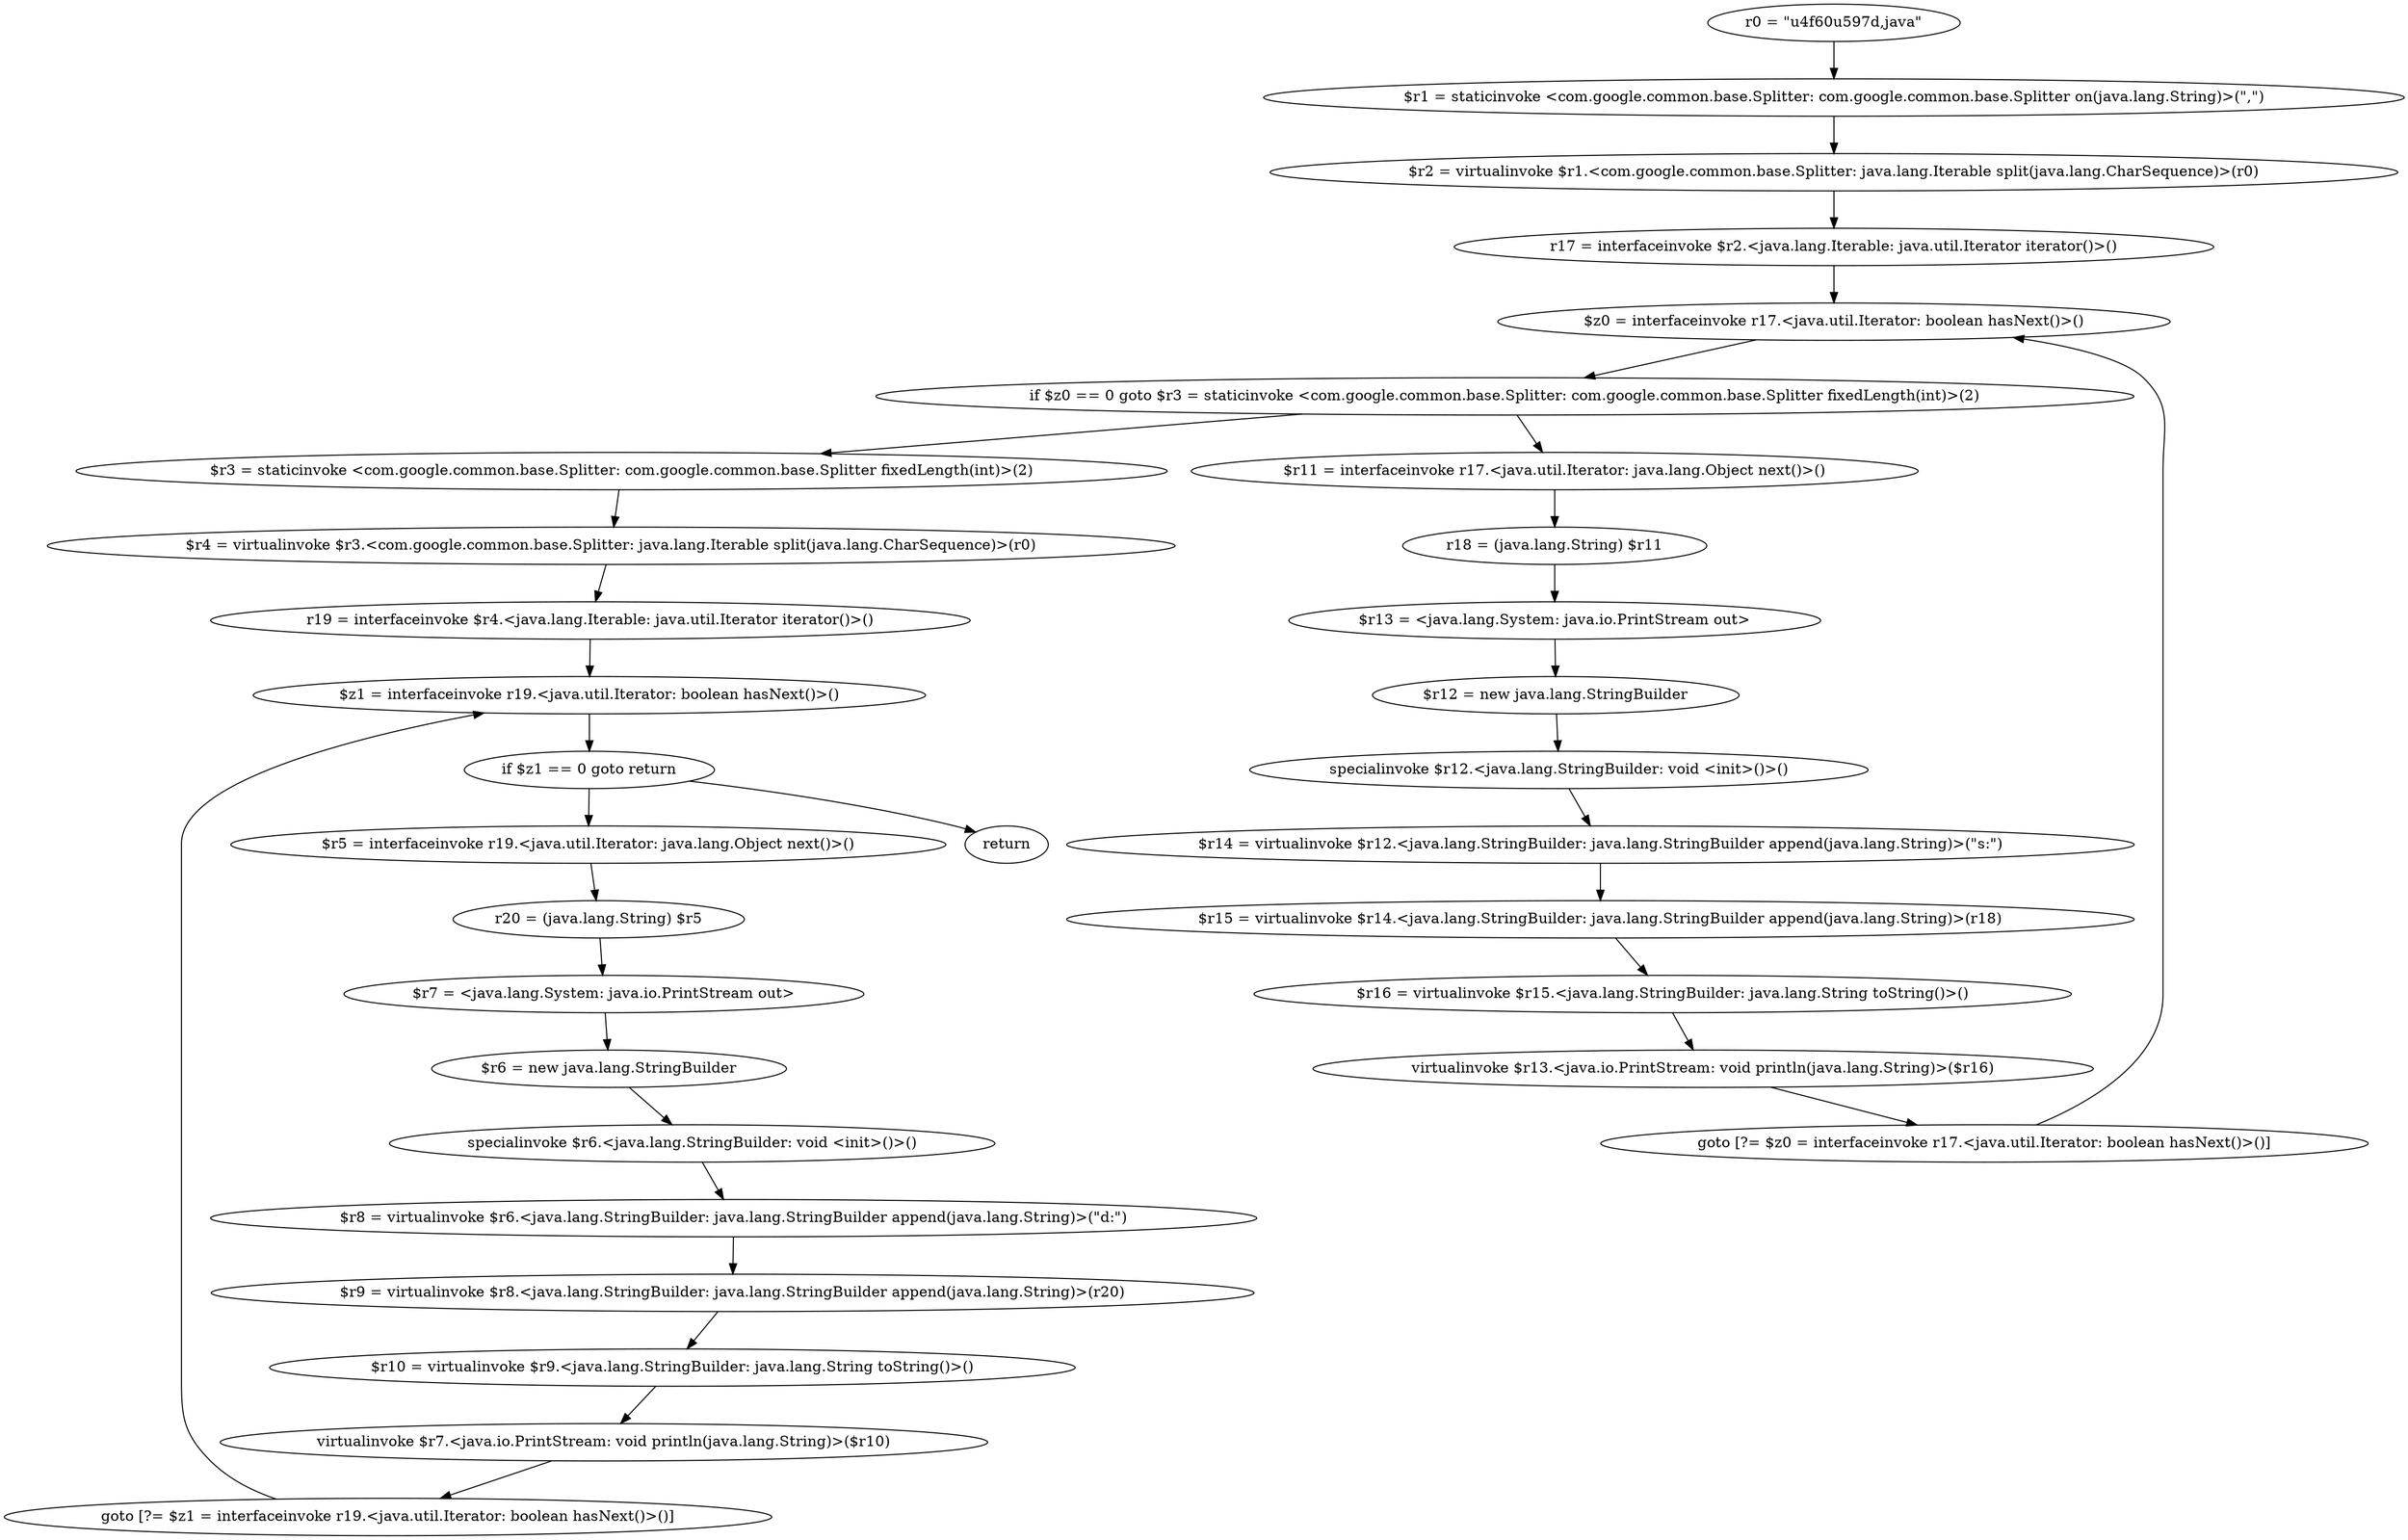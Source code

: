 digraph "unitGraph" {
    "r0 = \"\u4f60\u597d,java\""
    "$r1 = staticinvoke <com.google.common.base.Splitter: com.google.common.base.Splitter on(java.lang.String)>(\",\")"
    "$r2 = virtualinvoke $r1.<com.google.common.base.Splitter: java.lang.Iterable split(java.lang.CharSequence)>(r0)"
    "r17 = interfaceinvoke $r2.<java.lang.Iterable: java.util.Iterator iterator()>()"
    "$z0 = interfaceinvoke r17.<java.util.Iterator: boolean hasNext()>()"
    "if $z0 == 0 goto $r3 = staticinvoke <com.google.common.base.Splitter: com.google.common.base.Splitter fixedLength(int)>(2)"
    "$r11 = interfaceinvoke r17.<java.util.Iterator: java.lang.Object next()>()"
    "r18 = (java.lang.String) $r11"
    "$r13 = <java.lang.System: java.io.PrintStream out>"
    "$r12 = new java.lang.StringBuilder"
    "specialinvoke $r12.<java.lang.StringBuilder: void <init>()>()"
    "$r14 = virtualinvoke $r12.<java.lang.StringBuilder: java.lang.StringBuilder append(java.lang.String)>(\"s:\")"
    "$r15 = virtualinvoke $r14.<java.lang.StringBuilder: java.lang.StringBuilder append(java.lang.String)>(r18)"
    "$r16 = virtualinvoke $r15.<java.lang.StringBuilder: java.lang.String toString()>()"
    "virtualinvoke $r13.<java.io.PrintStream: void println(java.lang.String)>($r16)"
    "goto [?= $z0 = interfaceinvoke r17.<java.util.Iterator: boolean hasNext()>()]"
    "$r3 = staticinvoke <com.google.common.base.Splitter: com.google.common.base.Splitter fixedLength(int)>(2)"
    "$r4 = virtualinvoke $r3.<com.google.common.base.Splitter: java.lang.Iterable split(java.lang.CharSequence)>(r0)"
    "r19 = interfaceinvoke $r4.<java.lang.Iterable: java.util.Iterator iterator()>()"
    "$z1 = interfaceinvoke r19.<java.util.Iterator: boolean hasNext()>()"
    "if $z1 == 0 goto return"
    "$r5 = interfaceinvoke r19.<java.util.Iterator: java.lang.Object next()>()"
    "r20 = (java.lang.String) $r5"
    "$r7 = <java.lang.System: java.io.PrintStream out>"
    "$r6 = new java.lang.StringBuilder"
    "specialinvoke $r6.<java.lang.StringBuilder: void <init>()>()"
    "$r8 = virtualinvoke $r6.<java.lang.StringBuilder: java.lang.StringBuilder append(java.lang.String)>(\"d:\")"
    "$r9 = virtualinvoke $r8.<java.lang.StringBuilder: java.lang.StringBuilder append(java.lang.String)>(r20)"
    "$r10 = virtualinvoke $r9.<java.lang.StringBuilder: java.lang.String toString()>()"
    "virtualinvoke $r7.<java.io.PrintStream: void println(java.lang.String)>($r10)"
    "goto [?= $z1 = interfaceinvoke r19.<java.util.Iterator: boolean hasNext()>()]"
    "return"
    "r0 = \"\u4f60\u597d,java\""->"$r1 = staticinvoke <com.google.common.base.Splitter: com.google.common.base.Splitter on(java.lang.String)>(\",\")";
    "$r1 = staticinvoke <com.google.common.base.Splitter: com.google.common.base.Splitter on(java.lang.String)>(\",\")"->"$r2 = virtualinvoke $r1.<com.google.common.base.Splitter: java.lang.Iterable split(java.lang.CharSequence)>(r0)";
    "$r2 = virtualinvoke $r1.<com.google.common.base.Splitter: java.lang.Iterable split(java.lang.CharSequence)>(r0)"->"r17 = interfaceinvoke $r2.<java.lang.Iterable: java.util.Iterator iterator()>()";
    "r17 = interfaceinvoke $r2.<java.lang.Iterable: java.util.Iterator iterator()>()"->"$z0 = interfaceinvoke r17.<java.util.Iterator: boolean hasNext()>()";
    "$z0 = interfaceinvoke r17.<java.util.Iterator: boolean hasNext()>()"->"if $z0 == 0 goto $r3 = staticinvoke <com.google.common.base.Splitter: com.google.common.base.Splitter fixedLength(int)>(2)";
    "if $z0 == 0 goto $r3 = staticinvoke <com.google.common.base.Splitter: com.google.common.base.Splitter fixedLength(int)>(2)"->"$r11 = interfaceinvoke r17.<java.util.Iterator: java.lang.Object next()>()";
    "if $z0 == 0 goto $r3 = staticinvoke <com.google.common.base.Splitter: com.google.common.base.Splitter fixedLength(int)>(2)"->"$r3 = staticinvoke <com.google.common.base.Splitter: com.google.common.base.Splitter fixedLength(int)>(2)";
    "$r11 = interfaceinvoke r17.<java.util.Iterator: java.lang.Object next()>()"->"r18 = (java.lang.String) $r11";
    "r18 = (java.lang.String) $r11"->"$r13 = <java.lang.System: java.io.PrintStream out>";
    "$r13 = <java.lang.System: java.io.PrintStream out>"->"$r12 = new java.lang.StringBuilder";
    "$r12 = new java.lang.StringBuilder"->"specialinvoke $r12.<java.lang.StringBuilder: void <init>()>()";
    "specialinvoke $r12.<java.lang.StringBuilder: void <init>()>()"->"$r14 = virtualinvoke $r12.<java.lang.StringBuilder: java.lang.StringBuilder append(java.lang.String)>(\"s:\")";
    "$r14 = virtualinvoke $r12.<java.lang.StringBuilder: java.lang.StringBuilder append(java.lang.String)>(\"s:\")"->"$r15 = virtualinvoke $r14.<java.lang.StringBuilder: java.lang.StringBuilder append(java.lang.String)>(r18)";
    "$r15 = virtualinvoke $r14.<java.lang.StringBuilder: java.lang.StringBuilder append(java.lang.String)>(r18)"->"$r16 = virtualinvoke $r15.<java.lang.StringBuilder: java.lang.String toString()>()";
    "$r16 = virtualinvoke $r15.<java.lang.StringBuilder: java.lang.String toString()>()"->"virtualinvoke $r13.<java.io.PrintStream: void println(java.lang.String)>($r16)";
    "virtualinvoke $r13.<java.io.PrintStream: void println(java.lang.String)>($r16)"->"goto [?= $z0 = interfaceinvoke r17.<java.util.Iterator: boolean hasNext()>()]";
    "goto [?= $z0 = interfaceinvoke r17.<java.util.Iterator: boolean hasNext()>()]"->"$z0 = interfaceinvoke r17.<java.util.Iterator: boolean hasNext()>()";
    "$r3 = staticinvoke <com.google.common.base.Splitter: com.google.common.base.Splitter fixedLength(int)>(2)"->"$r4 = virtualinvoke $r3.<com.google.common.base.Splitter: java.lang.Iterable split(java.lang.CharSequence)>(r0)";
    "$r4 = virtualinvoke $r3.<com.google.common.base.Splitter: java.lang.Iterable split(java.lang.CharSequence)>(r0)"->"r19 = interfaceinvoke $r4.<java.lang.Iterable: java.util.Iterator iterator()>()";
    "r19 = interfaceinvoke $r4.<java.lang.Iterable: java.util.Iterator iterator()>()"->"$z1 = interfaceinvoke r19.<java.util.Iterator: boolean hasNext()>()";
    "$z1 = interfaceinvoke r19.<java.util.Iterator: boolean hasNext()>()"->"if $z1 == 0 goto return";
    "if $z1 == 0 goto return"->"$r5 = interfaceinvoke r19.<java.util.Iterator: java.lang.Object next()>()";
    "if $z1 == 0 goto return"->"return";
    "$r5 = interfaceinvoke r19.<java.util.Iterator: java.lang.Object next()>()"->"r20 = (java.lang.String) $r5";
    "r20 = (java.lang.String) $r5"->"$r7 = <java.lang.System: java.io.PrintStream out>";
    "$r7 = <java.lang.System: java.io.PrintStream out>"->"$r6 = new java.lang.StringBuilder";
    "$r6 = new java.lang.StringBuilder"->"specialinvoke $r6.<java.lang.StringBuilder: void <init>()>()";
    "specialinvoke $r6.<java.lang.StringBuilder: void <init>()>()"->"$r8 = virtualinvoke $r6.<java.lang.StringBuilder: java.lang.StringBuilder append(java.lang.String)>(\"d:\")";
    "$r8 = virtualinvoke $r6.<java.lang.StringBuilder: java.lang.StringBuilder append(java.lang.String)>(\"d:\")"->"$r9 = virtualinvoke $r8.<java.lang.StringBuilder: java.lang.StringBuilder append(java.lang.String)>(r20)";
    "$r9 = virtualinvoke $r8.<java.lang.StringBuilder: java.lang.StringBuilder append(java.lang.String)>(r20)"->"$r10 = virtualinvoke $r9.<java.lang.StringBuilder: java.lang.String toString()>()";
    "$r10 = virtualinvoke $r9.<java.lang.StringBuilder: java.lang.String toString()>()"->"virtualinvoke $r7.<java.io.PrintStream: void println(java.lang.String)>($r10)";
    "virtualinvoke $r7.<java.io.PrintStream: void println(java.lang.String)>($r10)"->"goto [?= $z1 = interfaceinvoke r19.<java.util.Iterator: boolean hasNext()>()]";
    "goto [?= $z1 = interfaceinvoke r19.<java.util.Iterator: boolean hasNext()>()]"->"$z1 = interfaceinvoke r19.<java.util.Iterator: boolean hasNext()>()";
}
